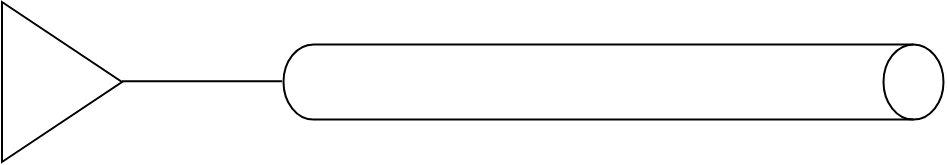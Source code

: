 <mxfile version="22.1.18" type="github">
  <diagram name="第 1 页" id="gobGHdvSGzKa87EZd8Xv">
    <mxGraphModel dx="660" dy="338" grid="1" gridSize="10" guides="1" tooltips="1" connect="1" arrows="1" fold="1" page="1" pageScale="1" pageWidth="827" pageHeight="1169" math="0" shadow="0">
      <root>
        <mxCell id="0" />
        <mxCell id="1" parent="0" />
        <mxCell id="3efFGq1Y4jRRoopbM7L9-2" value="" style="triangle;whiteSpace=wrap;html=1;" vertex="1" parent="1">
          <mxGeometry x="160" y="160" width="60" height="80" as="geometry" />
        </mxCell>
        <mxCell id="3efFGq1Y4jRRoopbM7L9-3" value="" style="endArrow=none;html=1;rounded=0;" edge="1" parent="1">
          <mxGeometry width="50" height="50" relative="1" as="geometry">
            <mxPoint x="220" y="199.57" as="sourcePoint" />
            <mxPoint x="300" y="199.57" as="targetPoint" />
          </mxGeometry>
        </mxCell>
        <mxCell id="3efFGq1Y4jRRoopbM7L9-4" value="" style="shape=cylinder3;whiteSpace=wrap;html=1;boundedLbl=1;backgroundOutline=1;size=15;rotation=90;" vertex="1" parent="1">
          <mxGeometry x="447" y="35" width="37.5" height="330" as="geometry" />
        </mxCell>
      </root>
    </mxGraphModel>
  </diagram>
</mxfile>
